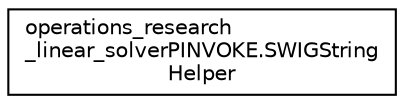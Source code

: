 digraph "Graphical Class Hierarchy"
{
 // LATEX_PDF_SIZE
  edge [fontname="Helvetica",fontsize="10",labelfontname="Helvetica",labelfontsize="10"];
  node [fontname="Helvetica",fontsize="10",shape=record];
  rankdir="LR";
  Node0 [label="operations_research\l_linear_solverPINVOKE.SWIGString\lHelper",height=0.2,width=0.4,color="black", fillcolor="white", style="filled",URL="$classGoogle_1_1OrTools_1_1LinearSolver_1_1operations__research__linear__solverPINVOKE_1_1SWIGStringHelper.html",tooltip=" "];
}
